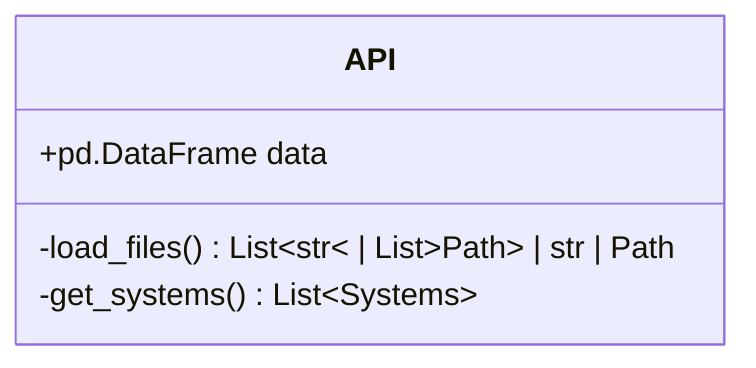 ---

---

classDiagram
    direction TB
    class API {
        +pd.DataFrame data

        -load_files() List~str~ | List~Path~ | str | Path
        -get_systems() List~Systems~

    }